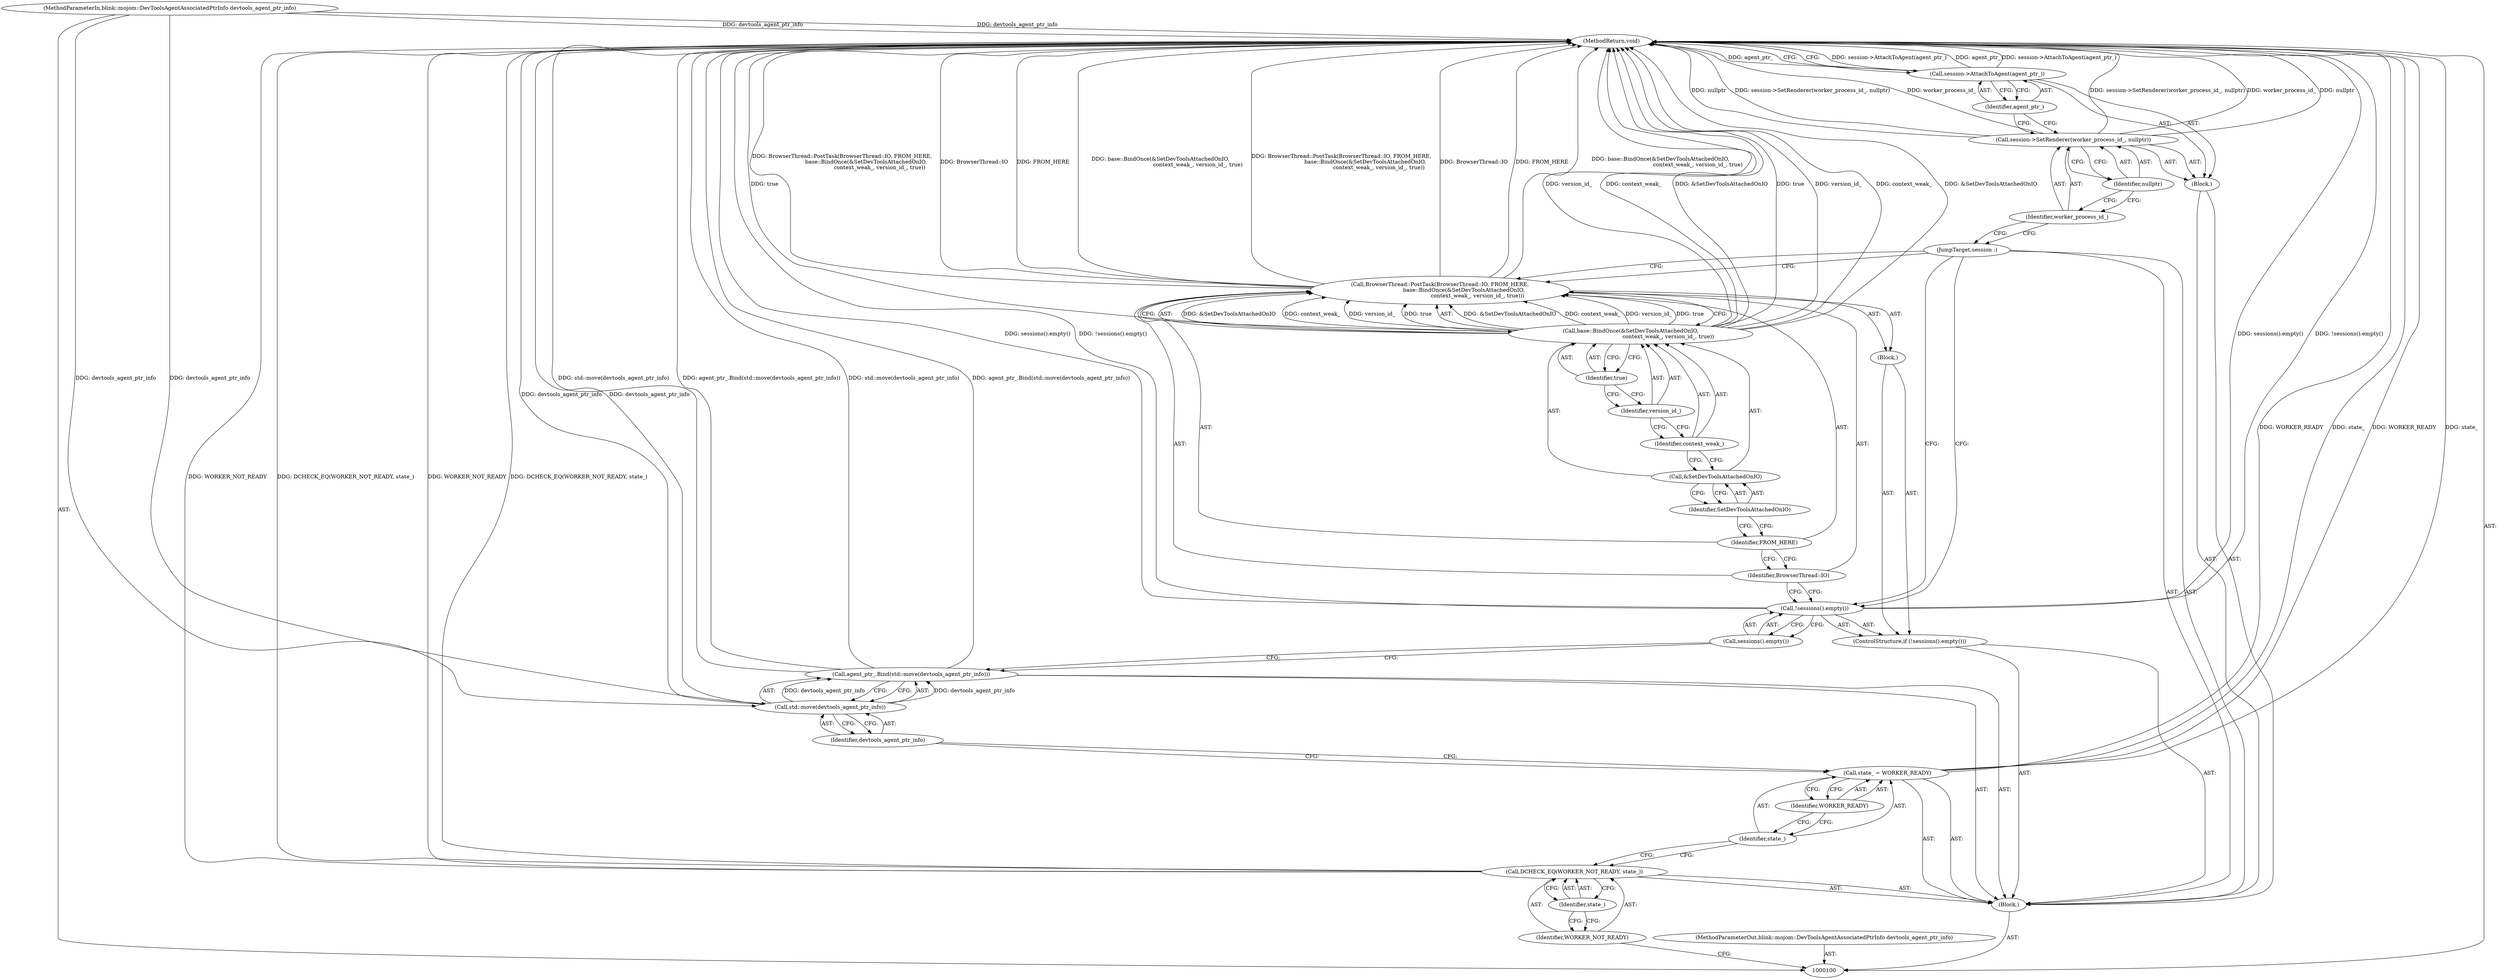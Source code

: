 digraph "0_Chrome_3c8e4852477d5b1e2da877808c998dc57db9460f_44" {
"1000132" [label="(MethodReturn,void)"];
"1000125" [label="(JumpTarget,session :)"];
"1000126" [label="(Block,)"];
"1000128" [label="(Identifier,worker_process_id_)"];
"1000127" [label="(Call,session->SetRenderer(worker_process_id_, nullptr))"];
"1000129" [label="(Identifier,nullptr)"];
"1000131" [label="(Identifier,agent_ptr_)"];
"1000130" [label="(Call,session->AttachToAgent(agent_ptr_))"];
"1000101" [label="(MethodParameterIn,blink::mojom::DevToolsAgentAssociatedPtrInfo devtools_agent_ptr_info)"];
"1000188" [label="(MethodParameterOut,blink::mojom::DevToolsAgentAssociatedPtrInfo devtools_agent_ptr_info)"];
"1000102" [label="(Block,)"];
"1000104" [label="(Identifier,WORKER_NOT_READY)"];
"1000103" [label="(Call,DCHECK_EQ(WORKER_NOT_READY, state_))"];
"1000105" [label="(Identifier,state_)"];
"1000108" [label="(Identifier,WORKER_READY)"];
"1000106" [label="(Call,state_ = WORKER_READY)"];
"1000107" [label="(Identifier,state_)"];
"1000110" [label="(Call,std::move(devtools_agent_ptr_info))"];
"1000109" [label="(Call,agent_ptr_.Bind(std::move(devtools_agent_ptr_info)))"];
"1000111" [label="(Identifier,devtools_agent_ptr_info)"];
"1000112" [label="(ControlStructure,if (!sessions().empty()))"];
"1000115" [label="(Block,)"];
"1000113" [label="(Call,!sessions().empty())"];
"1000114" [label="(Call,sessions().empty())"];
"1000117" [label="(Identifier,BrowserThread::IO)"];
"1000116" [label="(Call,BrowserThread::PostTask(BrowserThread::IO, FROM_HERE,\n                            base::BindOnce(&SetDevToolsAttachedOnIO,\n                                            context_weak_, version_id_, true)))"];
"1000118" [label="(Identifier,FROM_HERE)"];
"1000119" [label="(Call,base::BindOnce(&SetDevToolsAttachedOnIO,\n                                            context_weak_, version_id_, true))"];
"1000120" [label="(Call,&SetDevToolsAttachedOnIO)"];
"1000121" [label="(Identifier,SetDevToolsAttachedOnIO)"];
"1000122" [label="(Identifier,context_weak_)"];
"1000123" [label="(Identifier,version_id_)"];
"1000124" [label="(Identifier,true)"];
"1000132" -> "1000100"  [label="AST: "];
"1000132" -> "1000130"  [label="CFG: "];
"1000116" -> "1000132"  [label="DDG: BrowserThread::IO"];
"1000116" -> "1000132"  [label="DDG: FROM_HERE"];
"1000116" -> "1000132"  [label="DDG: base::BindOnce(&SetDevToolsAttachedOnIO,\n                                            context_weak_, version_id_, true)"];
"1000116" -> "1000132"  [label="DDG: BrowserThread::PostTask(BrowserThread::IO, FROM_HERE,\n                            base::BindOnce(&SetDevToolsAttachedOnIO,\n                                            context_weak_, version_id_, true))"];
"1000130" -> "1000132"  [label="DDG: session->AttachToAgent(agent_ptr_)"];
"1000130" -> "1000132"  [label="DDG: agent_ptr_"];
"1000106" -> "1000132"  [label="DDG: WORKER_READY"];
"1000106" -> "1000132"  [label="DDG: state_"];
"1000103" -> "1000132"  [label="DDG: WORKER_NOT_READY"];
"1000103" -> "1000132"  [label="DDG: DCHECK_EQ(WORKER_NOT_READY, state_)"];
"1000113" -> "1000132"  [label="DDG: sessions().empty()"];
"1000113" -> "1000132"  [label="DDG: !sessions().empty()"];
"1000119" -> "1000132"  [label="DDG: version_id_"];
"1000119" -> "1000132"  [label="DDG: context_weak_"];
"1000119" -> "1000132"  [label="DDG: &SetDevToolsAttachedOnIO"];
"1000119" -> "1000132"  [label="DDG: true"];
"1000127" -> "1000132"  [label="DDG: session->SetRenderer(worker_process_id_, nullptr)"];
"1000127" -> "1000132"  [label="DDG: worker_process_id_"];
"1000127" -> "1000132"  [label="DDG: nullptr"];
"1000101" -> "1000132"  [label="DDG: devtools_agent_ptr_info"];
"1000109" -> "1000132"  [label="DDG: std::move(devtools_agent_ptr_info)"];
"1000109" -> "1000132"  [label="DDG: agent_ptr_.Bind(std::move(devtools_agent_ptr_info))"];
"1000110" -> "1000132"  [label="DDG: devtools_agent_ptr_info"];
"1000125" -> "1000102"  [label="AST: "];
"1000125" -> "1000116"  [label="CFG: "];
"1000125" -> "1000113"  [label="CFG: "];
"1000128" -> "1000125"  [label="CFG: "];
"1000126" -> "1000102"  [label="AST: "];
"1000127" -> "1000126"  [label="AST: "];
"1000130" -> "1000126"  [label="AST: "];
"1000128" -> "1000127"  [label="AST: "];
"1000128" -> "1000125"  [label="CFG: "];
"1000129" -> "1000128"  [label="CFG: "];
"1000127" -> "1000126"  [label="AST: "];
"1000127" -> "1000129"  [label="CFG: "];
"1000128" -> "1000127"  [label="AST: "];
"1000129" -> "1000127"  [label="AST: "];
"1000131" -> "1000127"  [label="CFG: "];
"1000127" -> "1000132"  [label="DDG: session->SetRenderer(worker_process_id_, nullptr)"];
"1000127" -> "1000132"  [label="DDG: worker_process_id_"];
"1000127" -> "1000132"  [label="DDG: nullptr"];
"1000129" -> "1000127"  [label="AST: "];
"1000129" -> "1000128"  [label="CFG: "];
"1000127" -> "1000129"  [label="CFG: "];
"1000131" -> "1000130"  [label="AST: "];
"1000131" -> "1000127"  [label="CFG: "];
"1000130" -> "1000131"  [label="CFG: "];
"1000130" -> "1000126"  [label="AST: "];
"1000130" -> "1000131"  [label="CFG: "];
"1000131" -> "1000130"  [label="AST: "];
"1000132" -> "1000130"  [label="CFG: "];
"1000130" -> "1000132"  [label="DDG: session->AttachToAgent(agent_ptr_)"];
"1000130" -> "1000132"  [label="DDG: agent_ptr_"];
"1000101" -> "1000100"  [label="AST: "];
"1000101" -> "1000132"  [label="DDG: devtools_agent_ptr_info"];
"1000101" -> "1000110"  [label="DDG: devtools_agent_ptr_info"];
"1000188" -> "1000100"  [label="AST: "];
"1000102" -> "1000100"  [label="AST: "];
"1000103" -> "1000102"  [label="AST: "];
"1000106" -> "1000102"  [label="AST: "];
"1000109" -> "1000102"  [label="AST: "];
"1000112" -> "1000102"  [label="AST: "];
"1000125" -> "1000102"  [label="AST: "];
"1000126" -> "1000102"  [label="AST: "];
"1000104" -> "1000103"  [label="AST: "];
"1000104" -> "1000100"  [label="CFG: "];
"1000105" -> "1000104"  [label="CFG: "];
"1000103" -> "1000102"  [label="AST: "];
"1000103" -> "1000105"  [label="CFG: "];
"1000104" -> "1000103"  [label="AST: "];
"1000105" -> "1000103"  [label="AST: "];
"1000107" -> "1000103"  [label="CFG: "];
"1000103" -> "1000132"  [label="DDG: WORKER_NOT_READY"];
"1000103" -> "1000132"  [label="DDG: DCHECK_EQ(WORKER_NOT_READY, state_)"];
"1000105" -> "1000103"  [label="AST: "];
"1000105" -> "1000104"  [label="CFG: "];
"1000103" -> "1000105"  [label="CFG: "];
"1000108" -> "1000106"  [label="AST: "];
"1000108" -> "1000107"  [label="CFG: "];
"1000106" -> "1000108"  [label="CFG: "];
"1000106" -> "1000102"  [label="AST: "];
"1000106" -> "1000108"  [label="CFG: "];
"1000107" -> "1000106"  [label="AST: "];
"1000108" -> "1000106"  [label="AST: "];
"1000111" -> "1000106"  [label="CFG: "];
"1000106" -> "1000132"  [label="DDG: WORKER_READY"];
"1000106" -> "1000132"  [label="DDG: state_"];
"1000107" -> "1000106"  [label="AST: "];
"1000107" -> "1000103"  [label="CFG: "];
"1000108" -> "1000107"  [label="CFG: "];
"1000110" -> "1000109"  [label="AST: "];
"1000110" -> "1000111"  [label="CFG: "];
"1000111" -> "1000110"  [label="AST: "];
"1000109" -> "1000110"  [label="CFG: "];
"1000110" -> "1000132"  [label="DDG: devtools_agent_ptr_info"];
"1000110" -> "1000109"  [label="DDG: devtools_agent_ptr_info"];
"1000101" -> "1000110"  [label="DDG: devtools_agent_ptr_info"];
"1000109" -> "1000102"  [label="AST: "];
"1000109" -> "1000110"  [label="CFG: "];
"1000110" -> "1000109"  [label="AST: "];
"1000114" -> "1000109"  [label="CFG: "];
"1000109" -> "1000132"  [label="DDG: std::move(devtools_agent_ptr_info)"];
"1000109" -> "1000132"  [label="DDG: agent_ptr_.Bind(std::move(devtools_agent_ptr_info))"];
"1000110" -> "1000109"  [label="DDG: devtools_agent_ptr_info"];
"1000111" -> "1000110"  [label="AST: "];
"1000111" -> "1000106"  [label="CFG: "];
"1000110" -> "1000111"  [label="CFG: "];
"1000112" -> "1000102"  [label="AST: "];
"1000113" -> "1000112"  [label="AST: "];
"1000115" -> "1000112"  [label="AST: "];
"1000115" -> "1000112"  [label="AST: "];
"1000116" -> "1000115"  [label="AST: "];
"1000113" -> "1000112"  [label="AST: "];
"1000113" -> "1000114"  [label="CFG: "];
"1000114" -> "1000113"  [label="AST: "];
"1000117" -> "1000113"  [label="CFG: "];
"1000125" -> "1000113"  [label="CFG: "];
"1000113" -> "1000132"  [label="DDG: sessions().empty()"];
"1000113" -> "1000132"  [label="DDG: !sessions().empty()"];
"1000114" -> "1000113"  [label="AST: "];
"1000114" -> "1000109"  [label="CFG: "];
"1000113" -> "1000114"  [label="CFG: "];
"1000117" -> "1000116"  [label="AST: "];
"1000117" -> "1000113"  [label="CFG: "];
"1000118" -> "1000117"  [label="CFG: "];
"1000116" -> "1000115"  [label="AST: "];
"1000116" -> "1000119"  [label="CFG: "];
"1000117" -> "1000116"  [label="AST: "];
"1000118" -> "1000116"  [label="AST: "];
"1000119" -> "1000116"  [label="AST: "];
"1000125" -> "1000116"  [label="CFG: "];
"1000116" -> "1000132"  [label="DDG: BrowserThread::IO"];
"1000116" -> "1000132"  [label="DDG: FROM_HERE"];
"1000116" -> "1000132"  [label="DDG: base::BindOnce(&SetDevToolsAttachedOnIO,\n                                            context_weak_, version_id_, true)"];
"1000116" -> "1000132"  [label="DDG: BrowserThread::PostTask(BrowserThread::IO, FROM_HERE,\n                            base::BindOnce(&SetDevToolsAttachedOnIO,\n                                            context_weak_, version_id_, true))"];
"1000119" -> "1000116"  [label="DDG: &SetDevToolsAttachedOnIO"];
"1000119" -> "1000116"  [label="DDG: context_weak_"];
"1000119" -> "1000116"  [label="DDG: version_id_"];
"1000119" -> "1000116"  [label="DDG: true"];
"1000118" -> "1000116"  [label="AST: "];
"1000118" -> "1000117"  [label="CFG: "];
"1000121" -> "1000118"  [label="CFG: "];
"1000119" -> "1000116"  [label="AST: "];
"1000119" -> "1000124"  [label="CFG: "];
"1000120" -> "1000119"  [label="AST: "];
"1000122" -> "1000119"  [label="AST: "];
"1000123" -> "1000119"  [label="AST: "];
"1000124" -> "1000119"  [label="AST: "];
"1000116" -> "1000119"  [label="CFG: "];
"1000119" -> "1000132"  [label="DDG: version_id_"];
"1000119" -> "1000132"  [label="DDG: context_weak_"];
"1000119" -> "1000132"  [label="DDG: &SetDevToolsAttachedOnIO"];
"1000119" -> "1000132"  [label="DDG: true"];
"1000119" -> "1000116"  [label="DDG: &SetDevToolsAttachedOnIO"];
"1000119" -> "1000116"  [label="DDG: context_weak_"];
"1000119" -> "1000116"  [label="DDG: version_id_"];
"1000119" -> "1000116"  [label="DDG: true"];
"1000120" -> "1000119"  [label="AST: "];
"1000120" -> "1000121"  [label="CFG: "];
"1000121" -> "1000120"  [label="AST: "];
"1000122" -> "1000120"  [label="CFG: "];
"1000121" -> "1000120"  [label="AST: "];
"1000121" -> "1000118"  [label="CFG: "];
"1000120" -> "1000121"  [label="CFG: "];
"1000122" -> "1000119"  [label="AST: "];
"1000122" -> "1000120"  [label="CFG: "];
"1000123" -> "1000122"  [label="CFG: "];
"1000123" -> "1000119"  [label="AST: "];
"1000123" -> "1000122"  [label="CFG: "];
"1000124" -> "1000123"  [label="CFG: "];
"1000124" -> "1000119"  [label="AST: "];
"1000124" -> "1000123"  [label="CFG: "];
"1000119" -> "1000124"  [label="CFG: "];
}
